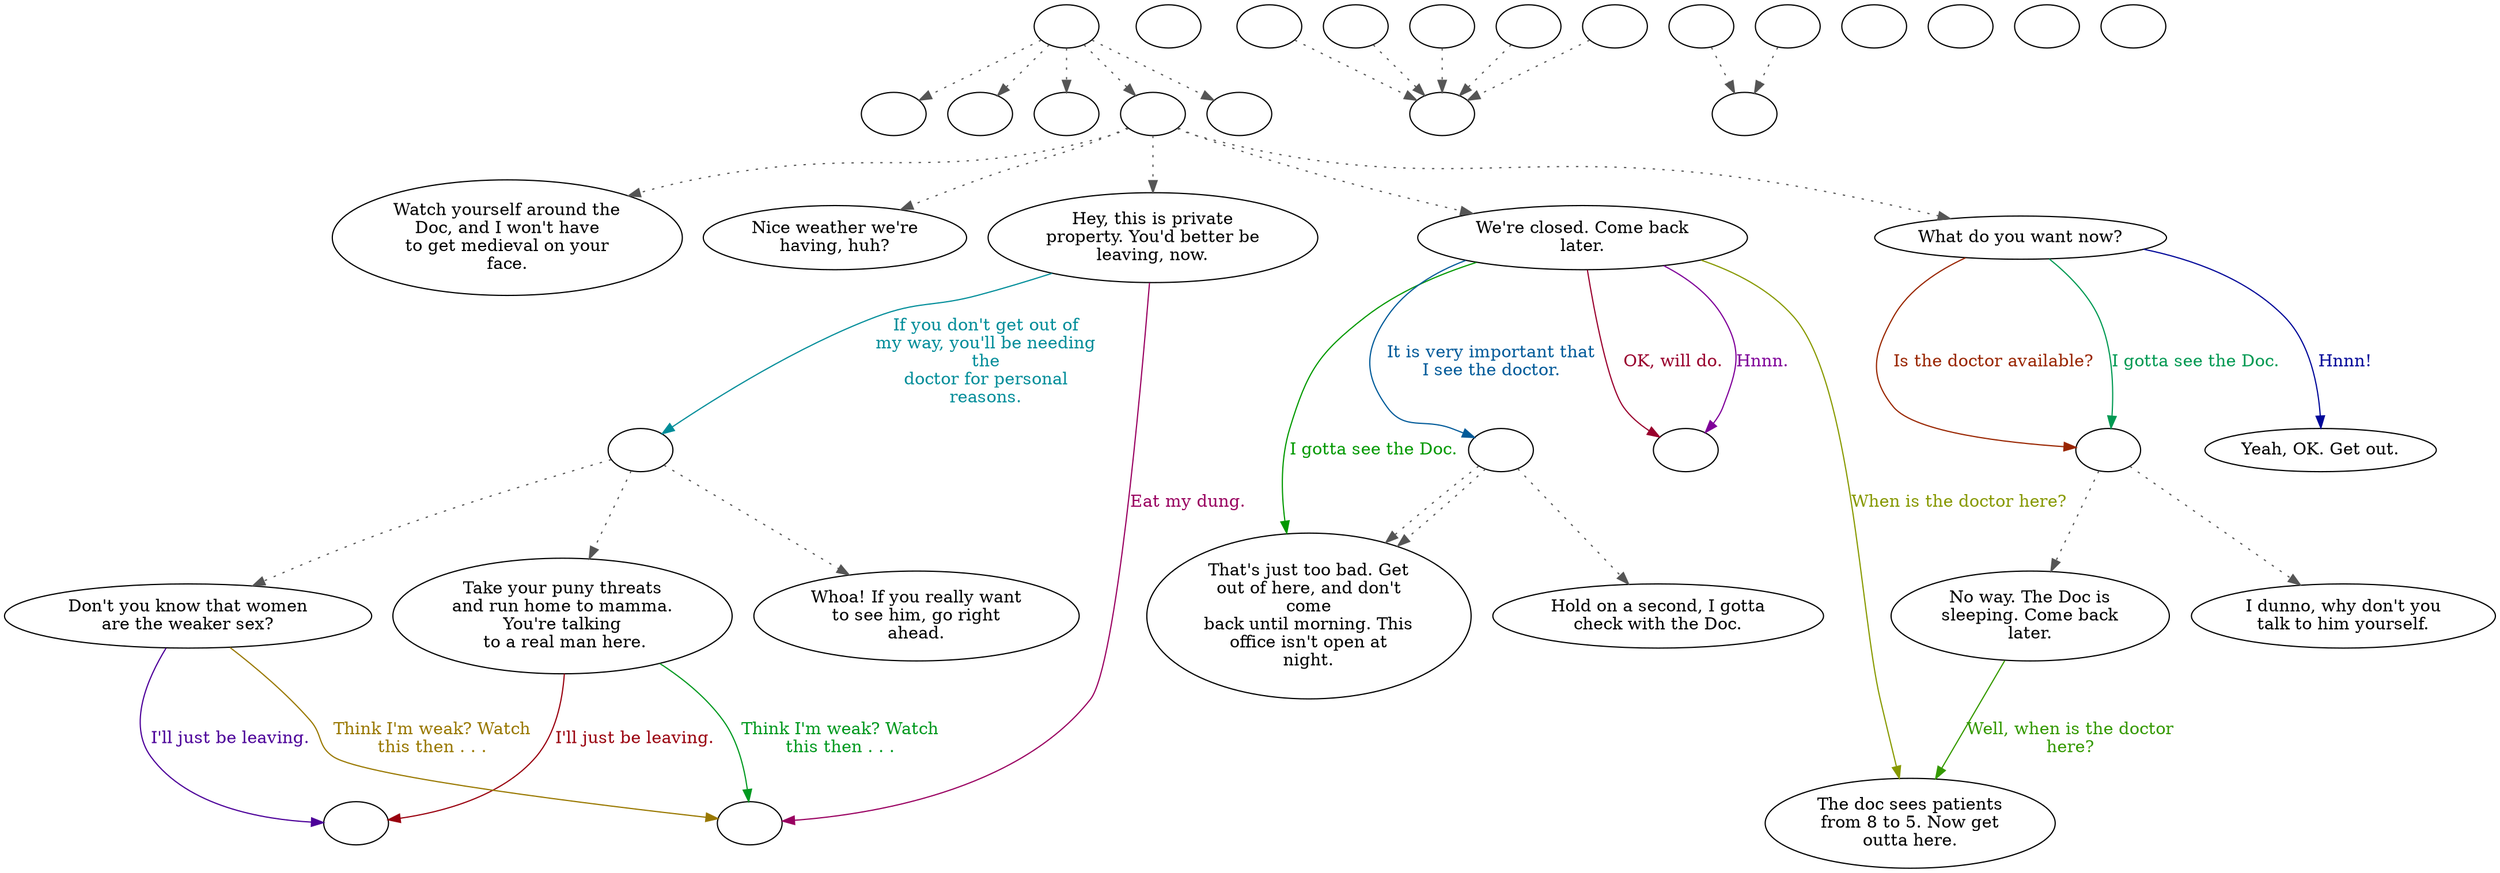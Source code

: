 digraph FLASH {
  "start" [style=filled       fillcolor="#FFFFFF"       color="#000000"]
  "start" -> "critter_p_proc" [style=dotted color="#555555"]
  "start" -> "destroy_p_proc" [style=dotted color="#555555"]
  "start" -> "pickup_p_proc" [style=dotted color="#555555"]
  "start" -> "talk_p_proc" [style=dotted color="#555555"]
  "start" -> "timed_event_p_proc" [style=dotted color="#555555"]
  "start" [label=""]
  "critter_p_proc" [style=filled       fillcolor="#FFFFFF"       color="#000000"]
  "critter_p_proc" [label=""]
  "map_enter_p_proc" [style=filled       fillcolor="#FFFFFF"       color="#000000"]
  "map_enter_p_proc" [label=""]
  "pickup_p_proc" [style=filled       fillcolor="#FFFFFF"       color="#000000"]
  "pickup_p_proc" [label=""]
  "talk_p_proc" [style=filled       fillcolor="#FFFFFF"       color="#000000"]
  "talk_p_proc" -> "Flash00" [style=dotted color="#555555"]
  "talk_p_proc" -> "Flash01" [style=dotted color="#555555"]
  "talk_p_proc" -> "Flash07N" [style=dotted color="#555555"]
  "talk_p_proc" -> "Flash00N" [style=dotted color="#555555"]
  "talk_p_proc" -> "Flash03N" [style=dotted color="#555555"]
  "talk_p_proc" [label=""]
  "timed_event_p_proc" [style=filled       fillcolor="#FFFFFF"       color="#000000"]
  "timed_event_p_proc" [label=""]
  "destroy_p_proc" [style=filled       fillcolor="#FFFFFF"       color="#000000"]
  "destroy_p_proc" [label=""]
  "Flash00" [style=filled       fillcolor="#FFFFFF"       color="#000000"]
  "Flash00" [label="Watch yourself around the\nDoc, and I won't have\nto get medieval on your\nface."]
  "Flash01" [style=filled       fillcolor="#FFFFFF"       color="#000000"]
  "Flash01" [label="Nice weather we're\nhaving, huh?"]
  "Flash00N" [style=filled       fillcolor="#FFFFFF"       color="#000000"]
  "Flash00N" [label="We're closed. Come back\nlater."]
  "Flash00N" -> "Flash01N" [label="I gotta see the Doc." color="#019900" fontcolor="#019900"]
  "Flash00N" -> "Flash10N" [label="OK, will do." color="#99002D" fontcolor="#99002D"]
  "Flash00N" -> "Flash00Na" [label="It is very important that\nI see the doctor." color="#005A99" fontcolor="#005A99"]
  "Flash00N" -> "Flash11N" [label="When is the doctor here?" color="#879900" fontcolor="#879900"]
  "Flash00N" -> "Flash10N" [label="Hnnn." color="#7F0099" fontcolor="#7F0099"]
  "Flash00Na" [style=filled       fillcolor="#FFFFFF"       color="#000000"]
  "Flash00Na" -> "Flash01N" [style=dotted color="#555555"]
  "Flash00Na" -> "Flash02N" [style=dotted color="#555555"]
  "Flash00Na" -> "Flash01N" [style=dotted color="#555555"]
  "Flash00Na" [label=""]
  "Flash01N" [style=filled       fillcolor="#FFFFFF"       color="#000000"]
  "Flash01N" [label="That's just too bad. Get\nout of here, and don't\ncome\nback until morning. This\noffice isn't open at\nnight."]
  "Flash02N" [style=filled       fillcolor="#FFFFFF"       color="#000000"]
  "Flash02N" [label="Hold on a second, I gotta\ncheck with the Doc."]
  "Flash03N" [style=filled       fillcolor="#FFFFFF"       color="#000000"]
  "Flash03N" [label="What do you want now?"]
  "Flash03N" -> "Flash03Na" [label="I gotta see the Doc." color="#009952" fontcolor="#009952"]
  "Flash03N" -> "Flash03Na" [label="Is the doctor available?" color="#992500" fontcolor="#992500"]
  "Flash03N" -> "Flash06N" [label="Hnnn!" color="#000799" fontcolor="#000799"]
  "Flash03Na" [style=filled       fillcolor="#FFFFFF"       color="#000000"]
  "Flash03Na" -> "Flash05N" [style=dotted color="#555555"]
  "Flash03Na" -> "Flash04N" [style=dotted color="#555555"]
  "Flash03Na" [label=""]
  "Flash04N" [style=filled       fillcolor="#FFFFFF"       color="#000000"]
  "Flash04N" [label="No way. The Doc is\nsleeping. Come back\nlater."]
  "Flash04N" -> "Flash11N" [label="Well, when is the doctor\nhere?" color="#349900" fontcolor="#349900"]
  "Flash05N" [style=filled       fillcolor="#FFFFFF"       color="#000000"]
  "Flash05N" [label="I dunno, why don't you\ntalk to him yourself."]
  "Flash06N" [style=filled       fillcolor="#FFFFFF"       color="#000000"]
  "Flash06N" [label="Yeah, OK. Get out."]
  "Flash07N" [style=filled       fillcolor="#FFFFFF"       color="#000000"]
  "Flash07N" [label="Hey, this is private\nproperty. You'd better be\nleaving, now."]
  "Flash07N" -> "FlashCombat" [label="Eat my dung." color="#990060" fontcolor="#990060"]
  "Flash07N" -> "Flash07Na" [label="If you don't get out of\nmy way, you'll be needing\nthe\ndoctor for personal\nreasons." color="#008D99" fontcolor="#008D99"]
  "Flash07Na" [style=filled       fillcolor="#FFFFFF"       color="#000000"]
  "Flash07Na" -> "Flash09N" [style=dotted color="#555555"]
  "Flash07Na" -> "Flash08Nb" [style=dotted color="#555555"]
  "Flash07Na" -> "Flash08Na" [style=dotted color="#555555"]
  "Flash07Na" [label=""]
  "Flash08Na" [style=filled       fillcolor="#FFFFFF"       color="#000000"]
  "Flash08Na" [label="Don't you know that women\nare the weaker sex?"]
  "Flash08Na" -> "FlashCombat" [label="Think I'm weak? Watch\nthis then . . ." color="#997800" fontcolor="#997800"]
  "Flash08Na" -> "FlashEnd" [label="I'll just be leaving." color="#4C0099" fontcolor="#4C0099"]
  "Flash08Nb" [style=filled       fillcolor="#FFFFFF"       color="#000000"]
  "Flash08Nb" [label="Take your puny threats\nand run home to mamma.\nYou're talking\n to a real man here."]
  "Flash08Nb" -> "FlashCombat" [label="Think I'm weak? Watch\nthis then . . ." color="#00991F" fontcolor="#00991F"]
  "Flash08Nb" -> "FlashEnd" [label="I'll just be leaving." color="#99000E" fontcolor="#99000E"]
  "Flash09N" [style=filled       fillcolor="#FFFFFF"       color="#000000"]
  "Flash09N" [label="Whoa! If you really want\nto see him, go right\nahead."]
  "Flash10N" [style=filled       fillcolor="#FFFFFF"       color="#000000"]
  "Flash10N" [label=""]
  "Flash11N" [style=filled       fillcolor="#FFFFFF"       color="#000000"]
  "Flash11N" [label="The doc sees patients\nfrom 8 to 5. Now get\noutta here."]
  "FlashCombat" [style=filled       fillcolor="#FFFFFF"       color="#000000"]
  "FlashCombat" [label=""]
  "FlashEnd" [style=filled       fillcolor="#FFFFFF"       color="#000000"]
  "FlashEnd" [label=""]
  "get_reaction" [style=filled       fillcolor="#FFFFFF"       color="#000000"]
  "get_reaction" -> "ReactToLevel" [style=dotted color="#555555"]
  "get_reaction" [label=""]
  "ReactToLevel" [style=filled       fillcolor="#FFFFFF"       color="#000000"]
  "ReactToLevel" [label=""]
  "LevelToReact" [style=filled       fillcolor="#FFFFFF"       color="#000000"]
  "LevelToReact" [label=""]
  "UpReact" [style=filled       fillcolor="#FFFFFF"       color="#000000"]
  "UpReact" -> "ReactToLevel" [style=dotted color="#555555"]
  "UpReact" [label=""]
  "DownReact" [style=filled       fillcolor="#FFFFFF"       color="#000000"]
  "DownReact" -> "ReactToLevel" [style=dotted color="#555555"]
  "DownReact" [label=""]
  "BottomReact" [style=filled       fillcolor="#FFFFFF"       color="#000000"]
  "BottomReact" [label=""]
  "TopReact" [style=filled       fillcolor="#FFFFFF"       color="#000000"]
  "TopReact" [label=""]
  "BigUpReact" [style=filled       fillcolor="#FFFFFF"       color="#000000"]
  "BigUpReact" -> "ReactToLevel" [style=dotted color="#555555"]
  "BigUpReact" [label=""]
  "BigDownReact" [style=filled       fillcolor="#FFFFFF"       color="#000000"]
  "BigDownReact" -> "ReactToLevel" [style=dotted color="#555555"]
  "BigDownReact" [label=""]
  "UpReactLevel" [style=filled       fillcolor="#FFFFFF"       color="#000000"]
  "UpReactLevel" -> "LevelToReact" [style=dotted color="#555555"]
  "UpReactLevel" [label=""]
  "DownReactLevel" [style=filled       fillcolor="#FFFFFF"       color="#000000"]
  "DownReactLevel" -> "LevelToReact" [style=dotted color="#555555"]
  "DownReactLevel" [label=""]
  "Goodbyes" [style=filled       fillcolor="#FFFFFF"       color="#000000"]
  "Goodbyes" [label=""]
  "damage_p_proc" [style=filled       fillcolor="#FFFFFF"       color="#000000"]
  "damage_p_proc" [label=""]
}